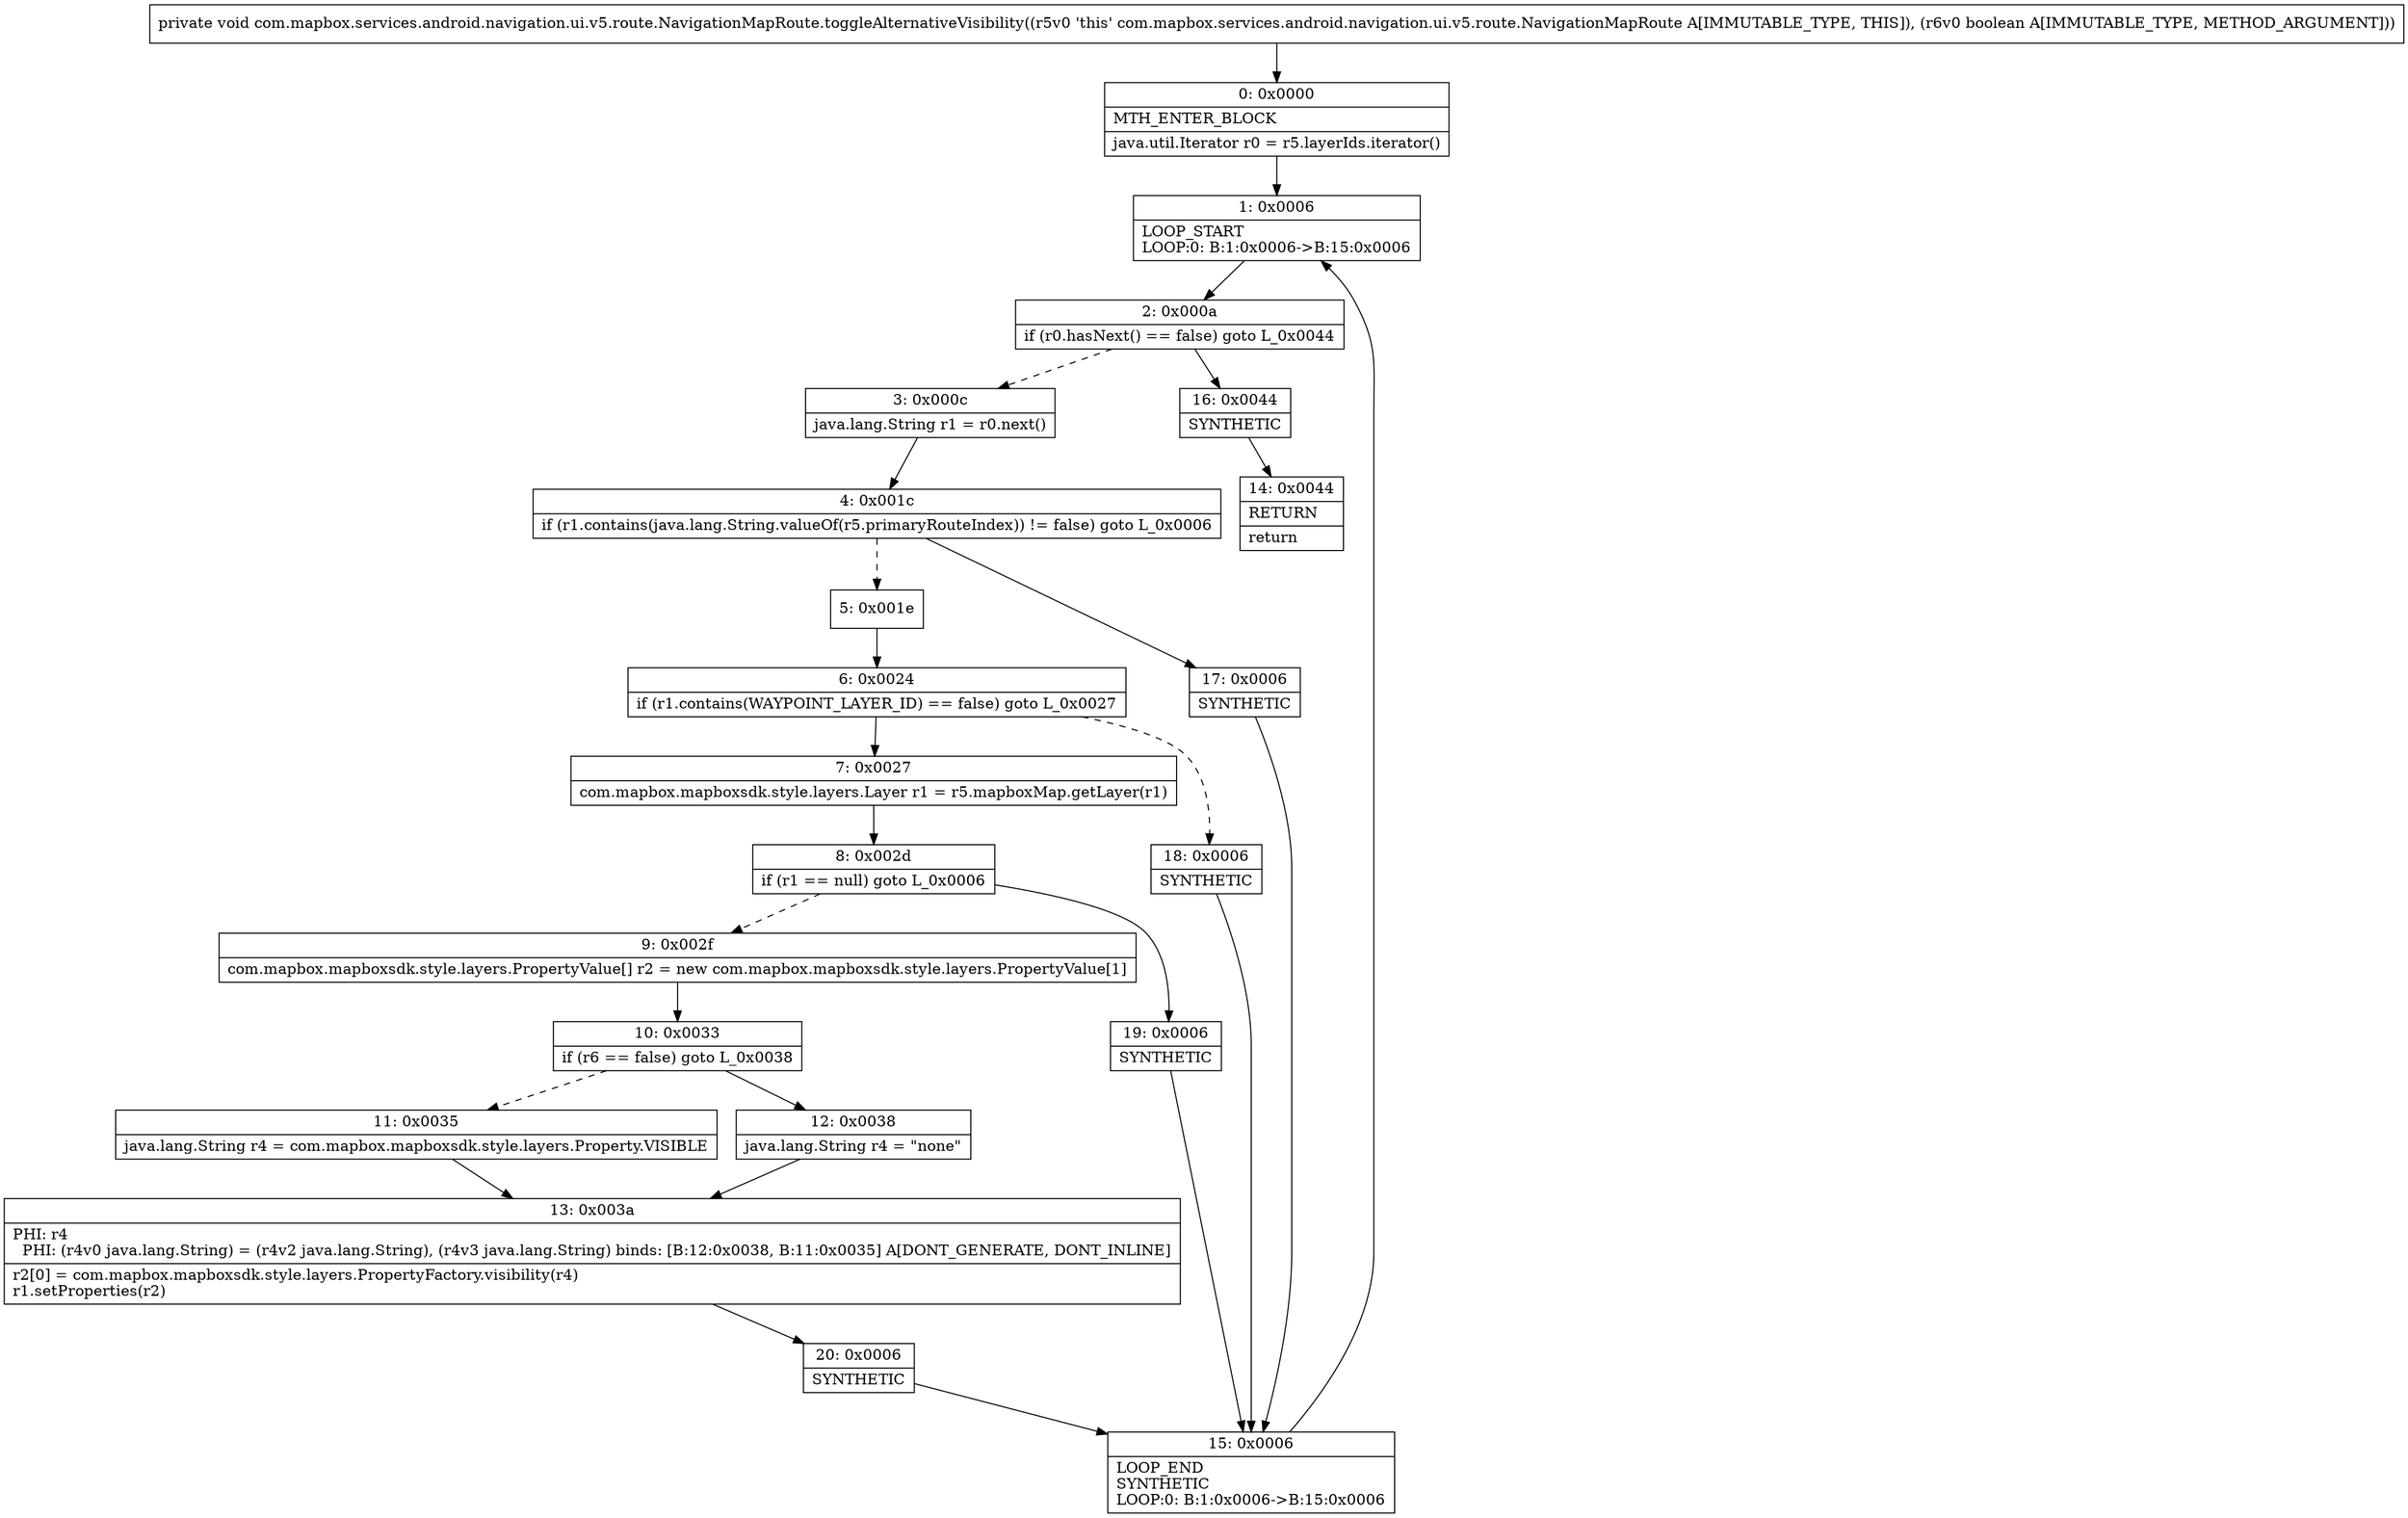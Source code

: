 digraph "CFG forcom.mapbox.services.android.navigation.ui.v5.route.NavigationMapRoute.toggleAlternativeVisibility(Z)V" {
Node_0 [shape=record,label="{0\:\ 0x0000|MTH_ENTER_BLOCK\l|java.util.Iterator r0 = r5.layerIds.iterator()\l}"];
Node_1 [shape=record,label="{1\:\ 0x0006|LOOP_START\lLOOP:0: B:1:0x0006\-\>B:15:0x0006\l}"];
Node_2 [shape=record,label="{2\:\ 0x000a|if (r0.hasNext() == false) goto L_0x0044\l}"];
Node_3 [shape=record,label="{3\:\ 0x000c|java.lang.String r1 = r0.next()\l}"];
Node_4 [shape=record,label="{4\:\ 0x001c|if (r1.contains(java.lang.String.valueOf(r5.primaryRouteIndex)) != false) goto L_0x0006\l}"];
Node_5 [shape=record,label="{5\:\ 0x001e}"];
Node_6 [shape=record,label="{6\:\ 0x0024|if (r1.contains(WAYPOINT_LAYER_ID) == false) goto L_0x0027\l}"];
Node_7 [shape=record,label="{7\:\ 0x0027|com.mapbox.mapboxsdk.style.layers.Layer r1 = r5.mapboxMap.getLayer(r1)\l}"];
Node_8 [shape=record,label="{8\:\ 0x002d|if (r1 == null) goto L_0x0006\l}"];
Node_9 [shape=record,label="{9\:\ 0x002f|com.mapbox.mapboxsdk.style.layers.PropertyValue[] r2 = new com.mapbox.mapboxsdk.style.layers.PropertyValue[1]\l}"];
Node_10 [shape=record,label="{10\:\ 0x0033|if (r6 == false) goto L_0x0038\l}"];
Node_11 [shape=record,label="{11\:\ 0x0035|java.lang.String r4 = com.mapbox.mapboxsdk.style.layers.Property.VISIBLE\l}"];
Node_12 [shape=record,label="{12\:\ 0x0038|java.lang.String r4 = \"none\"\l}"];
Node_13 [shape=record,label="{13\:\ 0x003a|PHI: r4 \l  PHI: (r4v0 java.lang.String) = (r4v2 java.lang.String), (r4v3 java.lang.String) binds: [B:12:0x0038, B:11:0x0035] A[DONT_GENERATE, DONT_INLINE]\l|r2[0] = com.mapbox.mapboxsdk.style.layers.PropertyFactory.visibility(r4)\lr1.setProperties(r2)\l}"];
Node_14 [shape=record,label="{14\:\ 0x0044|RETURN\l|return\l}"];
Node_15 [shape=record,label="{15\:\ 0x0006|LOOP_END\lSYNTHETIC\lLOOP:0: B:1:0x0006\-\>B:15:0x0006\l}"];
Node_16 [shape=record,label="{16\:\ 0x0044|SYNTHETIC\l}"];
Node_17 [shape=record,label="{17\:\ 0x0006|SYNTHETIC\l}"];
Node_18 [shape=record,label="{18\:\ 0x0006|SYNTHETIC\l}"];
Node_19 [shape=record,label="{19\:\ 0x0006|SYNTHETIC\l}"];
Node_20 [shape=record,label="{20\:\ 0x0006|SYNTHETIC\l}"];
MethodNode[shape=record,label="{private void com.mapbox.services.android.navigation.ui.v5.route.NavigationMapRoute.toggleAlternativeVisibility((r5v0 'this' com.mapbox.services.android.navigation.ui.v5.route.NavigationMapRoute A[IMMUTABLE_TYPE, THIS]), (r6v0 boolean A[IMMUTABLE_TYPE, METHOD_ARGUMENT])) }"];
MethodNode -> Node_0;
Node_0 -> Node_1;
Node_1 -> Node_2;
Node_2 -> Node_3[style=dashed];
Node_2 -> Node_16;
Node_3 -> Node_4;
Node_4 -> Node_5[style=dashed];
Node_4 -> Node_17;
Node_5 -> Node_6;
Node_6 -> Node_7;
Node_6 -> Node_18[style=dashed];
Node_7 -> Node_8;
Node_8 -> Node_9[style=dashed];
Node_8 -> Node_19;
Node_9 -> Node_10;
Node_10 -> Node_11[style=dashed];
Node_10 -> Node_12;
Node_11 -> Node_13;
Node_12 -> Node_13;
Node_13 -> Node_20;
Node_15 -> Node_1;
Node_16 -> Node_14;
Node_17 -> Node_15;
Node_18 -> Node_15;
Node_19 -> Node_15;
Node_20 -> Node_15;
}

